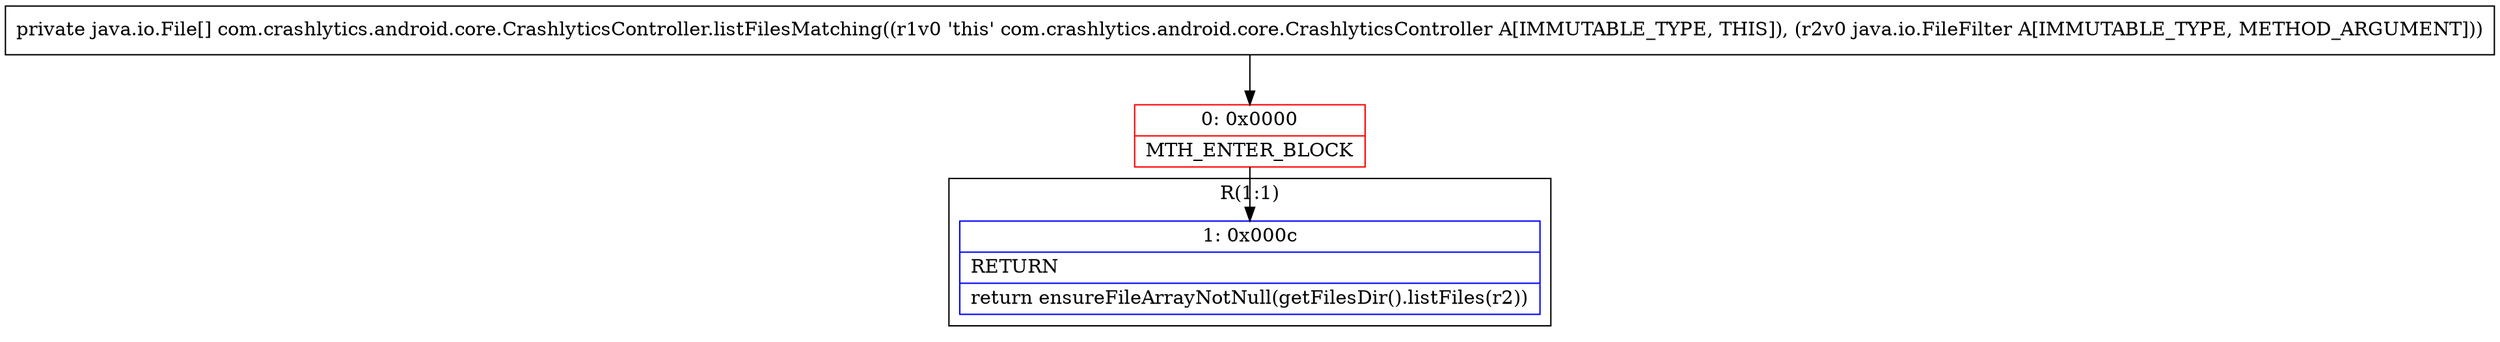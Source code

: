 digraph "CFG forcom.crashlytics.android.core.CrashlyticsController.listFilesMatching(Ljava\/io\/FileFilter;)[Ljava\/io\/File;" {
subgraph cluster_Region_2101750623 {
label = "R(1:1)";
node [shape=record,color=blue];
Node_1 [shape=record,label="{1\:\ 0x000c|RETURN\l|return ensureFileArrayNotNull(getFilesDir().listFiles(r2))\l}"];
}
Node_0 [shape=record,color=red,label="{0\:\ 0x0000|MTH_ENTER_BLOCK\l}"];
MethodNode[shape=record,label="{private java.io.File[] com.crashlytics.android.core.CrashlyticsController.listFilesMatching((r1v0 'this' com.crashlytics.android.core.CrashlyticsController A[IMMUTABLE_TYPE, THIS]), (r2v0 java.io.FileFilter A[IMMUTABLE_TYPE, METHOD_ARGUMENT])) }"];
MethodNode -> Node_0;
Node_0 -> Node_1;
}

